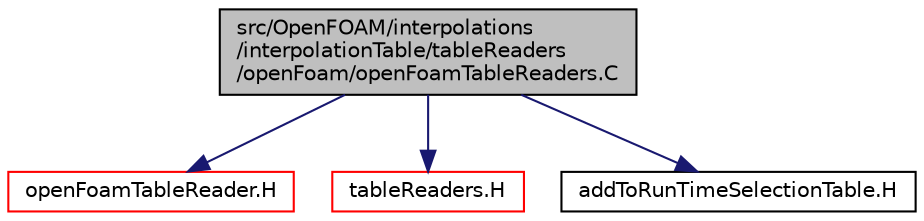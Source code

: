 digraph "src/OpenFOAM/interpolations/interpolationTable/tableReaders/openFoam/openFoamTableReaders.C"
{
  bgcolor="transparent";
  edge [fontname="Helvetica",fontsize="10",labelfontname="Helvetica",labelfontsize="10"];
  node [fontname="Helvetica",fontsize="10",shape=record];
  Node1 [label="src/OpenFOAM/interpolations\l/interpolationTable/tableReaders\l/openFoam/openFoamTableReaders.C",height=0.2,width=0.4,color="black", fillcolor="grey75", style="filled", fontcolor="black"];
  Node1 -> Node2 [color="midnightblue",fontsize="10",style="solid",fontname="Helvetica"];
  Node2 [label="openFoamTableReader.H",height=0.2,width=0.4,color="red",URL="$a08544.html"];
  Node1 -> Node3 [color="midnightblue",fontsize="10",style="solid",fontname="Helvetica"];
  Node3 [label="tableReaders.H",height=0.2,width=0.4,color="red",URL="$a08549.html"];
  Node1 -> Node4 [color="midnightblue",fontsize="10",style="solid",fontname="Helvetica"];
  Node4 [label="addToRunTimeSelectionTable.H",height=0.2,width=0.4,color="black",URL="$a08150.html",tooltip="Macros for easy insertion into run-time selection tables. "];
}
